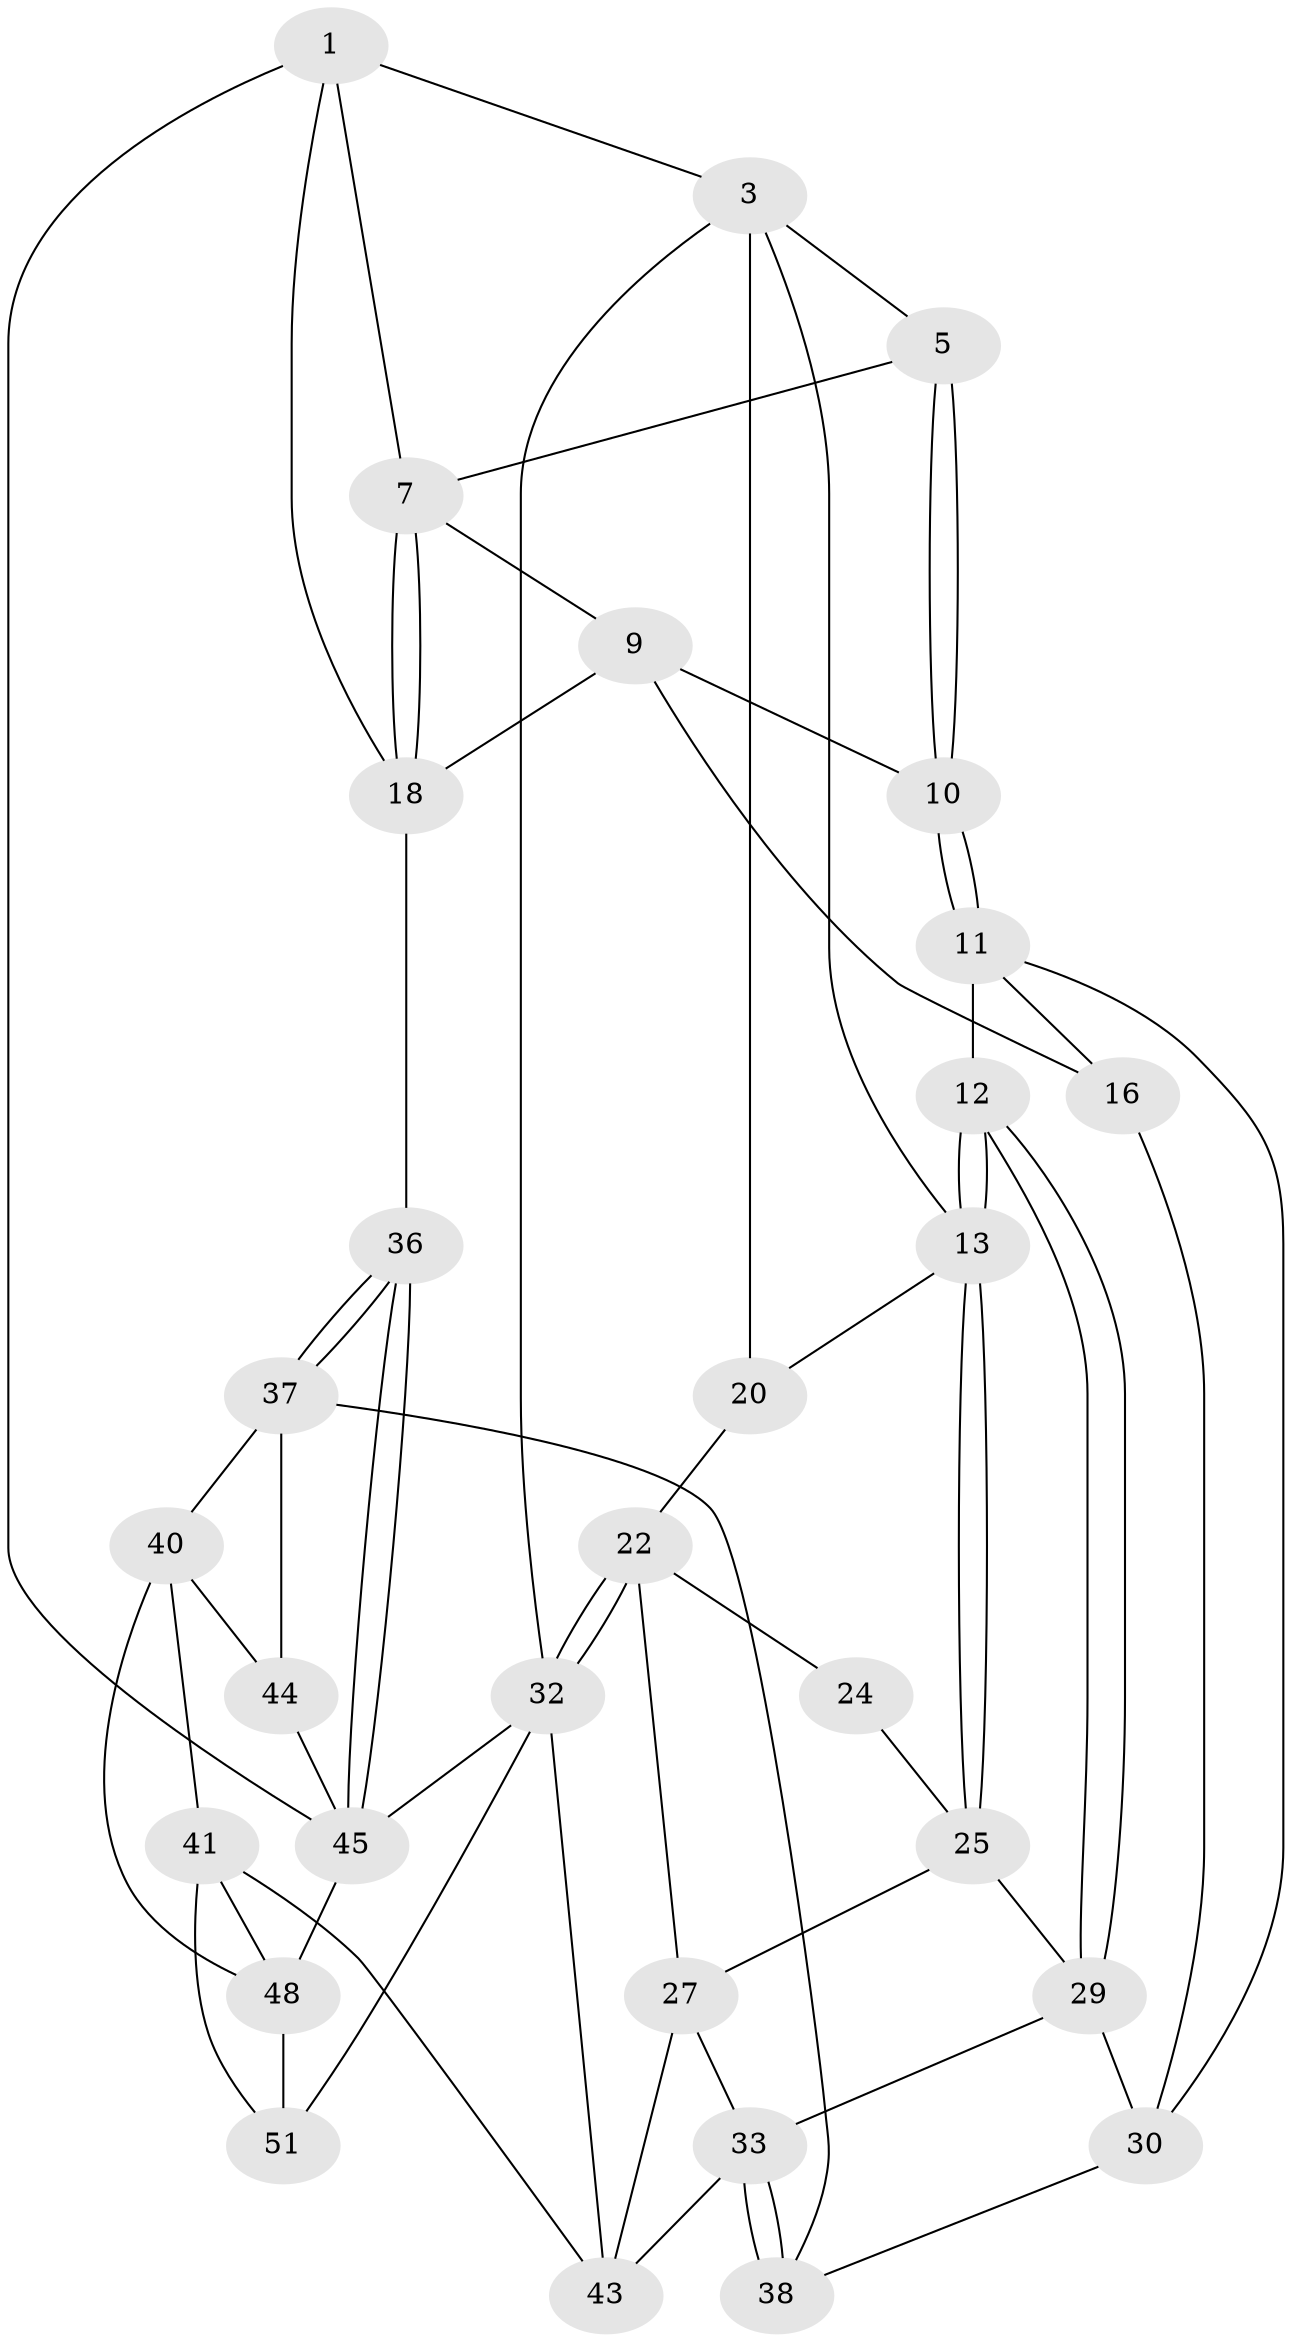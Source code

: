 // original degree distribution, {3: 0.07692307692307693, 6: 0.23076923076923078, 5: 0.5, 4: 0.19230769230769232}
// Generated by graph-tools (version 1.1) at 2025/11/02/27/25 16:11:58]
// undirected, 30 vertices, 66 edges
graph export_dot {
graph [start="1"]
  node [color=gray90,style=filled];
  1 [pos="+1+0",super="+2"];
  3 [pos="+0+0",super="+4"];
  5 [pos="+0.482507319075512+0",super="+6"];
  7 [pos="+0.917132925655333+0.22960281881335262",super="+8"];
  9 [pos="+0.6933361786064446+0.1233077228323681",super="+15"];
  10 [pos="+0.6720680400003325+0.11321245588951707"];
  11 [pos="+0.4804129135877568+0.26139860950223687",super="+17"];
  12 [pos="+0.40592347300365583+0.2625549918915452"];
  13 [pos="+0.3872734517152633+0.23408422651746755",super="+14"];
  16 [pos="+0.7450290288711294+0.3553799245384902"];
  18 [pos="+0.965005374039896+0.3722779364572193",super="+19"];
  20 [pos="+0.1258335807341374+0.24287639492776325",super="+21"];
  22 [pos="+0+0.6443081727175914",super="+23"];
  24 [pos="+0.120294137386065+0.32431785720121037"];
  25 [pos="+0.18804990427748253+0.3430695533825585",super="+26"];
  27 [pos="+0.021480757595904076+0.6348808295294978",super="+28"];
  29 [pos="+0.3942367665680919+0.35129605381867485",super="+31"];
  30 [pos="+0.48983710827558996+0.4624745635555724",super="+35"];
  32 [pos="+0+1",super="+52"];
  33 [pos="+0.23780953432084373+0.6340914226693463",super="+34"];
  36 [pos="+1+0.49641714949304394"];
  37 [pos="+0.6181362610065692+0.6380579529403514",super="+39"];
  38 [pos="+0.6037372426150124+0.6099620417519037"];
  40 [pos="+0.6180562253210163+0.6940884731723432",super="+46"];
  41 [pos="+0.44907870924856036+0.8297592269086536",super="+42"];
  43 [pos="+0.3577376171758662+0.8093401114842596",super="+49"];
  44 [pos="+0.9115174422772097+0.6985527318369332"];
  45 [pos="+1+0.5331633805388789",super="+47"];
  48 [pos="+0.7951624252835409+1",super="+50"];
  51 [pos="+0.3610466386655948+1"];
  1 -- 7;
  1 -- 18;
  1 -- 3;
  1 -- 45;
  3 -- 32;
  3 -- 5;
  3 -- 20;
  3 -- 13;
  5 -- 10;
  5 -- 10;
  5 -- 7;
  7 -- 18;
  7 -- 18;
  7 -- 9;
  9 -- 10;
  9 -- 16;
  9 -- 18;
  10 -- 11;
  10 -- 11;
  11 -- 12;
  11 -- 16;
  11 -- 30;
  12 -- 13;
  12 -- 13;
  12 -- 29;
  12 -- 29;
  13 -- 25;
  13 -- 25;
  13 -- 20;
  16 -- 30;
  18 -- 36;
  20 -- 22;
  22 -- 32;
  22 -- 32;
  22 -- 24;
  22 -- 27;
  24 -- 25;
  25 -- 27;
  25 -- 29;
  27 -- 33;
  27 -- 43;
  29 -- 33;
  29 -- 30;
  30 -- 38;
  32 -- 45;
  32 -- 43;
  32 -- 51;
  33 -- 38;
  33 -- 38;
  33 -- 43;
  36 -- 37;
  36 -- 37;
  36 -- 45;
  36 -- 45;
  37 -- 38;
  37 -- 40;
  37 -- 44;
  40 -- 41;
  40 -- 48;
  40 -- 44;
  41 -- 48;
  41 -- 51;
  41 -- 43;
  44 -- 45;
  45 -- 48;
  48 -- 51;
}
